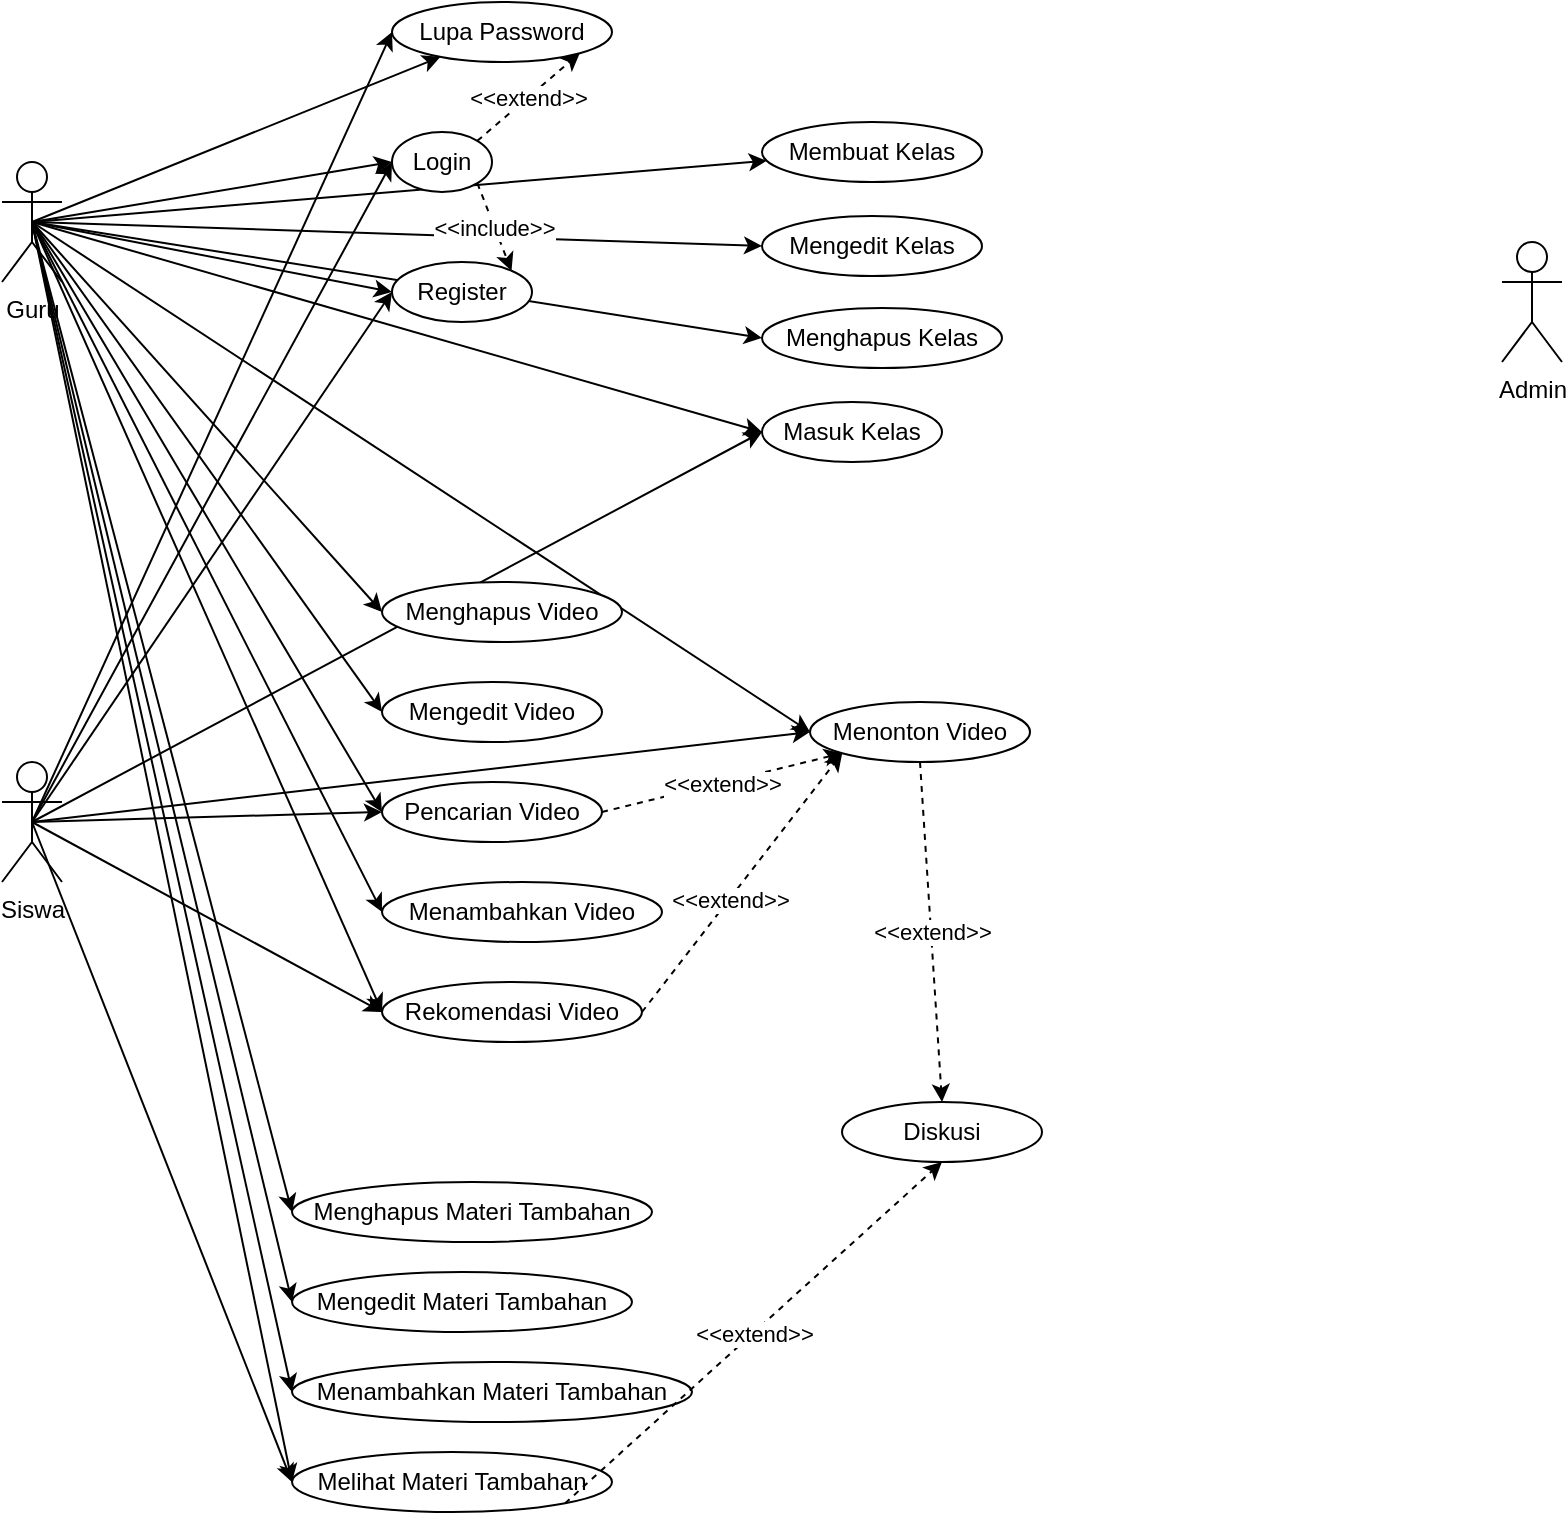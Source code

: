 <mxfile version="24.2.7" type="github">
  <diagram name="Halaman-1" id="f-cThIh0bMvv7wwQ6LZK">
    <mxGraphModel dx="812" dy="434" grid="1" gridSize="10" guides="1" tooltips="1" connect="1" arrows="1" fold="1" page="1" pageScale="1" pageWidth="827" pageHeight="1169" math="0" shadow="0">
      <root>
        <mxCell id="0" />
        <mxCell id="1" parent="0" />
        <mxCell id="lS43BdNN7n9LaX_f6iE6-10" style="rounded=0;orthogonalLoop=1;jettySize=auto;html=1;exitX=0.5;exitY=0.5;exitDx=0;exitDy=0;exitPerimeter=0;entryX=0;entryY=0.5;entryDx=0;entryDy=0;" parent="1" source="lS43BdNN7n9LaX_f6iE6-2" target="lS43BdNN7n9LaX_f6iE6-7" edge="1">
          <mxGeometry relative="1" as="geometry" />
        </mxCell>
        <mxCell id="lS43BdNN7n9LaX_f6iE6-11" style="rounded=0;orthogonalLoop=1;jettySize=auto;html=1;exitX=0.5;exitY=0.5;exitDx=0;exitDy=0;exitPerimeter=0;entryX=0;entryY=0.5;entryDx=0;entryDy=0;" parent="1" source="lS43BdNN7n9LaX_f6iE6-2" target="lS43BdNN7n9LaX_f6iE6-1" edge="1">
          <mxGeometry relative="1" as="geometry" />
        </mxCell>
        <mxCell id="lS43BdNN7n9LaX_f6iE6-12" style="rounded=0;orthogonalLoop=1;jettySize=auto;html=1;exitX=0.5;exitY=0.5;exitDx=0;exitDy=0;exitPerimeter=0;" parent="1" source="lS43BdNN7n9LaX_f6iE6-2" target="lS43BdNN7n9LaX_f6iE6-8" edge="1">
          <mxGeometry relative="1" as="geometry" />
        </mxCell>
        <mxCell id="lS43BdNN7n9LaX_f6iE6-48" style="rounded=0;orthogonalLoop=1;jettySize=auto;html=1;exitX=0.5;exitY=0.5;exitDx=0;exitDy=0;exitPerimeter=0;entryX=0;entryY=0.5;entryDx=0;entryDy=0;" parent="1" source="lS43BdNN7n9LaX_f6iE6-2" target="lS43BdNN7n9LaX_f6iE6-20" edge="1">
          <mxGeometry relative="1" as="geometry" />
        </mxCell>
        <mxCell id="lS43BdNN7n9LaX_f6iE6-49" style="rounded=0;orthogonalLoop=1;jettySize=auto;html=1;exitX=0.5;exitY=0.5;exitDx=0;exitDy=0;exitPerimeter=0;entryX=0;entryY=0.5;entryDx=0;entryDy=0;" parent="1" source="lS43BdNN7n9LaX_f6iE6-2" target="lS43BdNN7n9LaX_f6iE6-19" edge="1">
          <mxGeometry relative="1" as="geometry" />
        </mxCell>
        <mxCell id="lS43BdNN7n9LaX_f6iE6-50" style="rounded=0;orthogonalLoop=1;jettySize=auto;html=1;exitX=0.5;exitY=0.5;exitDx=0;exitDy=0;exitPerimeter=0;entryX=0;entryY=0.5;entryDx=0;entryDy=0;" parent="1" source="lS43BdNN7n9LaX_f6iE6-2" target="lS43BdNN7n9LaX_f6iE6-21" edge="1">
          <mxGeometry relative="1" as="geometry" />
        </mxCell>
        <mxCell id="lS43BdNN7n9LaX_f6iE6-51" style="rounded=0;orthogonalLoop=1;jettySize=auto;html=1;exitX=0.5;exitY=0.5;exitDx=0;exitDy=0;exitPerimeter=0;entryX=0;entryY=0.5;entryDx=0;entryDy=0;" parent="1" source="lS43BdNN7n9LaX_f6iE6-2" target="lS43BdNN7n9LaX_f6iE6-17" edge="1">
          <mxGeometry relative="1" as="geometry" />
        </mxCell>
        <mxCell id="lS43BdNN7n9LaX_f6iE6-52" style="rounded=0;orthogonalLoop=1;jettySize=auto;html=1;exitX=0.5;exitY=0.5;exitDx=0;exitDy=0;exitPerimeter=0;entryX=0;entryY=0.5;entryDx=0;entryDy=0;" parent="1" source="lS43BdNN7n9LaX_f6iE6-2" target="lS43BdNN7n9LaX_f6iE6-18" edge="1">
          <mxGeometry relative="1" as="geometry" />
        </mxCell>
        <mxCell id="lS43BdNN7n9LaX_f6iE6-53" style="rounded=0;orthogonalLoop=1;jettySize=auto;html=1;exitX=0.5;exitY=0.5;exitDx=0;exitDy=0;exitPerimeter=0;entryX=0;entryY=0.5;entryDx=0;entryDy=0;" parent="1" source="lS43BdNN7n9LaX_f6iE6-2" target="lS43BdNN7n9LaX_f6iE6-23" edge="1">
          <mxGeometry relative="1" as="geometry" />
        </mxCell>
        <mxCell id="lS43BdNN7n9LaX_f6iE6-79" style="rounded=0;orthogonalLoop=1;jettySize=auto;html=1;exitX=0.5;exitY=0.5;exitDx=0;exitDy=0;exitPerimeter=0;entryX=0;entryY=0.5;entryDx=0;entryDy=0;" parent="1" source="lS43BdNN7n9LaX_f6iE6-2" target="lS43BdNN7n9LaX_f6iE6-68" edge="1">
          <mxGeometry relative="1" as="geometry" />
        </mxCell>
        <mxCell id="lS43BdNN7n9LaX_f6iE6-80" style="rounded=0;orthogonalLoop=1;jettySize=auto;html=1;exitX=0.5;exitY=0.5;exitDx=0;exitDy=0;exitPerimeter=0;entryX=0;entryY=0.5;entryDx=0;entryDy=0;" parent="1" source="lS43BdNN7n9LaX_f6iE6-2" target="lS43BdNN7n9LaX_f6iE6-66" edge="1">
          <mxGeometry relative="1" as="geometry" />
        </mxCell>
        <mxCell id="lS43BdNN7n9LaX_f6iE6-81" style="rounded=0;orthogonalLoop=1;jettySize=auto;html=1;exitX=0.5;exitY=0.5;exitDx=0;exitDy=0;exitPerimeter=0;entryX=0;entryY=0.5;entryDx=0;entryDy=0;" parent="1" source="lS43BdNN7n9LaX_f6iE6-2" target="lS43BdNN7n9LaX_f6iE6-69" edge="1">
          <mxGeometry relative="1" as="geometry" />
        </mxCell>
        <mxCell id="lS43BdNN7n9LaX_f6iE6-82" style="rounded=0;orthogonalLoop=1;jettySize=auto;html=1;exitX=0.5;exitY=0.5;exitDx=0;exitDy=0;exitPerimeter=0;entryX=0;entryY=0.5;entryDx=0;entryDy=0;" parent="1" source="lS43BdNN7n9LaX_f6iE6-2" target="lS43BdNN7n9LaX_f6iE6-71" edge="1">
          <mxGeometry relative="1" as="geometry" />
        </mxCell>
        <mxCell id="lS43BdNN7n9LaX_f6iE6-88" style="rounded=0;orthogonalLoop=1;jettySize=auto;html=1;exitX=0.5;exitY=0.5;exitDx=0;exitDy=0;exitPerimeter=0;" parent="1" source="lS43BdNN7n9LaX_f6iE6-2" target="lS43BdNN7n9LaX_f6iE6-84" edge="1">
          <mxGeometry relative="1" as="geometry" />
        </mxCell>
        <mxCell id="lS43BdNN7n9LaX_f6iE6-89" style="rounded=0;orthogonalLoop=1;jettySize=auto;html=1;exitX=0.5;exitY=0.5;exitDx=0;exitDy=0;exitPerimeter=0;entryX=0;entryY=0.5;entryDx=0;entryDy=0;" parent="1" source="lS43BdNN7n9LaX_f6iE6-2" target="lS43BdNN7n9LaX_f6iE6-85" edge="1">
          <mxGeometry relative="1" as="geometry" />
        </mxCell>
        <mxCell id="lS43BdNN7n9LaX_f6iE6-90" style="rounded=0;orthogonalLoop=1;jettySize=auto;html=1;exitX=0.5;exitY=0.5;exitDx=0;exitDy=0;exitPerimeter=0;entryX=0;entryY=0.5;entryDx=0;entryDy=0;" parent="1" source="lS43BdNN7n9LaX_f6iE6-2" target="lS43BdNN7n9LaX_f6iE6-86" edge="1">
          <mxGeometry relative="1" as="geometry" />
        </mxCell>
        <mxCell id="lS43BdNN7n9LaX_f6iE6-91" style="rounded=0;orthogonalLoop=1;jettySize=auto;html=1;exitX=0.5;exitY=0.5;exitDx=0;exitDy=0;exitPerimeter=0;entryX=0;entryY=0.5;entryDx=0;entryDy=0;" parent="1" source="lS43BdNN7n9LaX_f6iE6-2" target="lS43BdNN7n9LaX_f6iE6-87" edge="1">
          <mxGeometry relative="1" as="geometry" />
        </mxCell>
        <mxCell id="lS43BdNN7n9LaX_f6iE6-13" style="rounded=0;orthogonalLoop=1;jettySize=auto;html=1;exitX=0.5;exitY=0.5;exitDx=0;exitDy=0;exitPerimeter=0;entryX=0;entryY=0.5;entryDx=0;entryDy=0;" parent="1" source="lS43BdNN7n9LaX_f6iE6-4" target="lS43BdNN7n9LaX_f6iE6-1" edge="1">
          <mxGeometry relative="1" as="geometry" />
        </mxCell>
        <mxCell id="lS43BdNN7n9LaX_f6iE6-14" style="rounded=0;orthogonalLoop=1;jettySize=auto;html=1;exitX=0.5;exitY=0.5;exitDx=0;exitDy=0;exitPerimeter=0;entryX=0;entryY=0.5;entryDx=0;entryDy=0;" parent="1" source="lS43BdNN7n9LaX_f6iE6-4" target="lS43BdNN7n9LaX_f6iE6-8" edge="1">
          <mxGeometry relative="1" as="geometry" />
        </mxCell>
        <mxCell id="lS43BdNN7n9LaX_f6iE6-15" style="rounded=0;orthogonalLoop=1;jettySize=auto;html=1;exitX=0.5;exitY=0.5;exitDx=0;exitDy=0;exitPerimeter=0;entryX=0;entryY=0.5;entryDx=0;entryDy=0;" parent="1" source="lS43BdNN7n9LaX_f6iE6-4" target="lS43BdNN7n9LaX_f6iE6-7" edge="1">
          <mxGeometry relative="1" as="geometry" />
        </mxCell>
        <mxCell id="lS43BdNN7n9LaX_f6iE6-26" style="rounded=0;orthogonalLoop=1;jettySize=auto;html=1;exitX=0.5;exitY=0.5;exitDx=0;exitDy=0;exitPerimeter=0;entryX=0;entryY=0.5;entryDx=0;entryDy=0;" parent="1" source="lS43BdNN7n9LaX_f6iE6-4" target="lS43BdNN7n9LaX_f6iE6-17" edge="1">
          <mxGeometry relative="1" as="geometry" />
        </mxCell>
        <mxCell id="lS43BdNN7n9LaX_f6iE6-28" style="rounded=0;orthogonalLoop=1;jettySize=auto;html=1;exitX=0.5;exitY=0.5;exitDx=0;exitDy=0;exitPerimeter=0;entryX=0;entryY=0.5;entryDx=0;entryDy=0;" parent="1" source="lS43BdNN7n9LaX_f6iE6-4" target="lS43BdNN7n9LaX_f6iE6-23" edge="1">
          <mxGeometry relative="1" as="geometry" />
        </mxCell>
        <mxCell id="lS43BdNN7n9LaX_f6iE6-29" style="rounded=0;orthogonalLoop=1;jettySize=auto;html=1;exitX=0.5;exitY=0.5;exitDx=0;exitDy=0;exitPerimeter=0;entryX=0;entryY=0.5;entryDx=0;entryDy=0;" parent="1" source="lS43BdNN7n9LaX_f6iE6-4" target="lS43BdNN7n9LaX_f6iE6-18" edge="1">
          <mxGeometry relative="1" as="geometry" />
        </mxCell>
        <mxCell id="lS43BdNN7n9LaX_f6iE6-76" style="rounded=0;orthogonalLoop=1;jettySize=auto;html=1;exitX=0.5;exitY=0.5;exitDx=0;exitDy=0;exitPerimeter=0;entryX=0;entryY=0.5;entryDx=0;entryDy=0;" parent="1" source="lS43BdNN7n9LaX_f6iE6-4" target="lS43BdNN7n9LaX_f6iE6-66" edge="1">
          <mxGeometry relative="1" as="geometry" />
        </mxCell>
        <mxCell id="lS43BdNN7n9LaX_f6iE6-92" style="rounded=0;orthogonalLoop=1;jettySize=auto;html=1;exitX=0.5;exitY=0.5;exitDx=0;exitDy=0;exitPerimeter=0;entryX=0;entryY=0.5;entryDx=0;entryDy=0;" parent="1" source="lS43BdNN7n9LaX_f6iE6-4" target="lS43BdNN7n9LaX_f6iE6-87" edge="1">
          <mxGeometry relative="1" as="geometry" />
        </mxCell>
        <mxCell id="lS43BdNN7n9LaX_f6iE6-62" style="rounded=0;orthogonalLoop=1;jettySize=auto;html=1;exitX=1;exitY=1;exitDx=0;exitDy=0;entryX=1;entryY=0;entryDx=0;entryDy=0;dashed=1;" parent="1" source="lS43BdNN7n9LaX_f6iE6-1" target="lS43BdNN7n9LaX_f6iE6-7" edge="1">
          <mxGeometry relative="1" as="geometry" />
        </mxCell>
        <mxCell id="lS43BdNN7n9LaX_f6iE6-63" value="&amp;lt;&amp;lt;include&amp;gt;&amp;gt;" style="edgeLabel;html=1;align=center;verticalAlign=middle;resizable=0;points=[];" parent="lS43BdNN7n9LaX_f6iE6-62" vertex="1" connectable="0">
          <mxGeometry relative="1" as="geometry">
            <mxPoint as="offset" />
          </mxGeometry>
        </mxCell>
        <mxCell id="lS43BdNN7n9LaX_f6iE6-64" style="rounded=0;orthogonalLoop=1;jettySize=auto;html=1;exitX=1;exitY=0;exitDx=0;exitDy=0;dashed=1;entryX=1;entryY=1;entryDx=0;entryDy=0;" parent="1" source="lS43BdNN7n9LaX_f6iE6-1" target="lS43BdNN7n9LaX_f6iE6-8" edge="1">
          <mxGeometry relative="1" as="geometry" />
        </mxCell>
        <mxCell id="lS43BdNN7n9LaX_f6iE6-65" value="&amp;lt;&amp;lt;extend&amp;gt;&amp;gt;" style="edgeLabel;html=1;align=center;verticalAlign=middle;resizable=0;points=[];" parent="lS43BdNN7n9LaX_f6iE6-64" vertex="1" connectable="0">
          <mxGeometry relative="1" as="geometry">
            <mxPoint as="offset" />
          </mxGeometry>
        </mxCell>
        <mxCell id="lS43BdNN7n9LaX_f6iE6-1" value="Login" style="ellipse;whiteSpace=wrap;html=1;" parent="1" vertex="1">
          <mxGeometry x="205" y="115" width="50" height="30" as="geometry" />
        </mxCell>
        <mxCell id="lS43BdNN7n9LaX_f6iE6-2" value="Guru" style="shape=umlActor;verticalLabelPosition=bottom;verticalAlign=top;html=1;outlineConnect=0;" parent="1" vertex="1">
          <mxGeometry x="10" y="130" width="30" height="60" as="geometry" />
        </mxCell>
        <mxCell id="lS43BdNN7n9LaX_f6iE6-4" value="Siswa" style="shape=umlActor;verticalLabelPosition=bottom;verticalAlign=top;html=1;outlineConnect=0;" parent="1" vertex="1">
          <mxGeometry x="10" y="430" width="30" height="60" as="geometry" />
        </mxCell>
        <mxCell id="lS43BdNN7n9LaX_f6iE6-5" value="Admin" style="shape=umlActor;verticalLabelPosition=bottom;verticalAlign=top;html=1;outlineConnect=0;" parent="1" vertex="1">
          <mxGeometry x="760" y="170" width="30" height="60" as="geometry" />
        </mxCell>
        <mxCell id="lS43BdNN7n9LaX_f6iE6-7" value="Register" style="ellipse;whiteSpace=wrap;html=1;" parent="1" vertex="1">
          <mxGeometry x="205" y="180" width="70" height="30" as="geometry" />
        </mxCell>
        <mxCell id="lS43BdNN7n9LaX_f6iE6-8" value="Lupa Password" style="ellipse;whiteSpace=wrap;html=1;" parent="1" vertex="1">
          <mxGeometry x="205" y="50" width="110" height="30" as="geometry" />
        </mxCell>
        <mxCell id="lS43BdNN7n9LaX_f6iE6-58" style="rounded=0;orthogonalLoop=1;jettySize=auto;html=1;exitX=1;exitY=0.5;exitDx=0;exitDy=0;dashed=1;entryX=0;entryY=1;entryDx=0;entryDy=0;" parent="1" source="lS43BdNN7n9LaX_f6iE6-17" target="lS43BdNN7n9LaX_f6iE6-18" edge="1">
          <mxGeometry relative="1" as="geometry" />
        </mxCell>
        <mxCell id="lS43BdNN7n9LaX_f6iE6-59" value="&amp;lt;&amp;lt;extend&amp;gt;&amp;gt;" style="edgeLabel;html=1;align=center;verticalAlign=middle;resizable=0;points=[];" parent="lS43BdNN7n9LaX_f6iE6-58" vertex="1" connectable="0">
          <mxGeometry relative="1" as="geometry">
            <mxPoint as="offset" />
          </mxGeometry>
        </mxCell>
        <mxCell id="lS43BdNN7n9LaX_f6iE6-17" value="Pencarian Video" style="ellipse;whiteSpace=wrap;html=1;" parent="1" vertex="1">
          <mxGeometry x="200" y="440" width="110" height="30" as="geometry" />
        </mxCell>
        <mxCell id="lS43BdNN7n9LaX_f6iE6-24" style="rounded=0;orthogonalLoop=1;jettySize=auto;html=1;exitX=0.5;exitY=1;exitDx=0;exitDy=0;entryX=0.5;entryY=0;entryDx=0;entryDy=0;dashed=1;" parent="1" source="lS43BdNN7n9LaX_f6iE6-18" target="lS43BdNN7n9LaX_f6iE6-22" edge="1">
          <mxGeometry relative="1" as="geometry" />
        </mxCell>
        <mxCell id="lS43BdNN7n9LaX_f6iE6-25" value="&amp;lt;&amp;lt;extend&amp;gt;&amp;gt;" style="edgeLabel;align=center;verticalAlign=middle;resizable=0;points=[];html=1;labelPosition=center;verticalLabelPosition=middle;rotation=0;" parent="lS43BdNN7n9LaX_f6iE6-24" vertex="1" connectable="0">
          <mxGeometry relative="1" as="geometry">
            <mxPoint as="offset" />
          </mxGeometry>
        </mxCell>
        <mxCell id="lS43BdNN7n9LaX_f6iE6-18" value="Menonton Video" style="ellipse;whiteSpace=wrap;html=1;" parent="1" vertex="1">
          <mxGeometry x="414" y="400" width="110" height="30" as="geometry" />
        </mxCell>
        <mxCell id="lS43BdNN7n9LaX_f6iE6-19" value="Menghapus Video" style="ellipse;whiteSpace=wrap;html=1;" parent="1" vertex="1">
          <mxGeometry x="200" y="340" width="120" height="30" as="geometry" />
        </mxCell>
        <mxCell id="lS43BdNN7n9LaX_f6iE6-20" value="Mengedit Video" style="ellipse;whiteSpace=wrap;html=1;" parent="1" vertex="1">
          <mxGeometry x="200" y="390" width="110" height="30" as="geometry" />
        </mxCell>
        <mxCell id="lS43BdNN7n9LaX_f6iE6-21" value="Menambahkan Video" style="ellipse;whiteSpace=wrap;html=1;" parent="1" vertex="1">
          <mxGeometry x="200" y="490" width="140" height="30" as="geometry" />
        </mxCell>
        <mxCell id="lS43BdNN7n9LaX_f6iE6-22" value="Diskusi" style="ellipse;whiteSpace=wrap;html=1;" parent="1" vertex="1">
          <mxGeometry x="430" y="600" width="100" height="30" as="geometry" />
        </mxCell>
        <mxCell id="lS43BdNN7n9LaX_f6iE6-55" style="rounded=0;orthogonalLoop=1;jettySize=auto;html=1;exitX=1;exitY=0.5;exitDx=0;exitDy=0;entryX=0;entryY=1;entryDx=0;entryDy=0;dashed=1;" parent="1" source="lS43BdNN7n9LaX_f6iE6-23" target="lS43BdNN7n9LaX_f6iE6-18" edge="1">
          <mxGeometry relative="1" as="geometry" />
        </mxCell>
        <mxCell id="lS43BdNN7n9LaX_f6iE6-56" value="&amp;lt;&amp;lt;extend&amp;gt;&amp;gt;" style="edgeLabel;html=1;align=center;verticalAlign=middle;resizable=0;points=[];" parent="lS43BdNN7n9LaX_f6iE6-55" vertex="1" connectable="0">
          <mxGeometry x="-0.13" relative="1" as="geometry">
            <mxPoint as="offset" />
          </mxGeometry>
        </mxCell>
        <mxCell id="lS43BdNN7n9LaX_f6iE6-23" value="Rekomendasi Video" style="ellipse;whiteSpace=wrap;html=1;" parent="1" vertex="1">
          <mxGeometry x="200" y="540" width="130" height="30" as="geometry" />
        </mxCell>
        <mxCell id="lS43BdNN7n9LaX_f6iE6-66" value="Melihat Materi Tambahan" style="ellipse;whiteSpace=wrap;html=1;" parent="1" vertex="1">
          <mxGeometry x="155" y="775" width="160" height="30" as="geometry" />
        </mxCell>
        <mxCell id="lS43BdNN7n9LaX_f6iE6-68" value="Menghapus Materi Tambahan" style="ellipse;whiteSpace=wrap;html=1;fillColor=default;" parent="1" vertex="1">
          <mxGeometry x="155" y="640" width="180" height="30" as="geometry" />
        </mxCell>
        <mxCell id="lS43BdNN7n9LaX_f6iE6-69" value="Mengedit Materi Tambahan" style="ellipse;whiteSpace=wrap;html=1;" parent="1" vertex="1">
          <mxGeometry x="155" y="685" width="170" height="30" as="geometry" />
        </mxCell>
        <mxCell id="lS43BdNN7n9LaX_f6iE6-71" value="Menambahkan Materi Tambahan" style="ellipse;whiteSpace=wrap;html=1;" parent="1" vertex="1">
          <mxGeometry x="155" y="730" width="200" height="30" as="geometry" />
        </mxCell>
        <mxCell id="lS43BdNN7n9LaX_f6iE6-73" style="rounded=0;orthogonalLoop=1;jettySize=auto;html=1;entryX=0.5;entryY=1;entryDx=0;entryDy=0;dashed=1;exitX=1;exitY=1;exitDx=0;exitDy=0;" parent="1" source="lS43BdNN7n9LaX_f6iE6-66" target="lS43BdNN7n9LaX_f6iE6-22" edge="1">
          <mxGeometry relative="1" as="geometry">
            <mxPoint x="440" y="807" as="sourcePoint" />
            <mxPoint x="440" y="850" as="targetPoint" />
          </mxGeometry>
        </mxCell>
        <mxCell id="lS43BdNN7n9LaX_f6iE6-74" value="&amp;lt;&amp;lt;extend&amp;gt;&amp;gt;" style="edgeLabel;align=center;verticalAlign=middle;resizable=0;points=[];html=1;labelPosition=center;verticalLabelPosition=middle;rotation=0;" parent="lS43BdNN7n9LaX_f6iE6-73" vertex="1" connectable="0">
          <mxGeometry relative="1" as="geometry">
            <mxPoint as="offset" />
          </mxGeometry>
        </mxCell>
        <mxCell id="lS43BdNN7n9LaX_f6iE6-84" value="Membuat Kelas" style="ellipse;whiteSpace=wrap;html=1;fillColor=default;" parent="1" vertex="1">
          <mxGeometry x="390" y="110" width="110" height="30" as="geometry" />
        </mxCell>
        <mxCell id="lS43BdNN7n9LaX_f6iE6-85" value="Mengedit Kelas" style="ellipse;whiteSpace=wrap;html=1;fillColor=default;" parent="1" vertex="1">
          <mxGeometry x="390" y="157" width="110" height="30" as="geometry" />
        </mxCell>
        <mxCell id="lS43BdNN7n9LaX_f6iE6-86" value="Menghapus Kelas" style="ellipse;whiteSpace=wrap;html=1;fillColor=default;" parent="1" vertex="1">
          <mxGeometry x="390" y="203" width="120" height="30" as="geometry" />
        </mxCell>
        <mxCell id="lS43BdNN7n9LaX_f6iE6-87" value="Masuk Kelas" style="ellipse;whiteSpace=wrap;html=1;fillColor=default;" parent="1" vertex="1">
          <mxGeometry x="390" y="250" width="90" height="30" as="geometry" />
        </mxCell>
      </root>
    </mxGraphModel>
  </diagram>
</mxfile>
